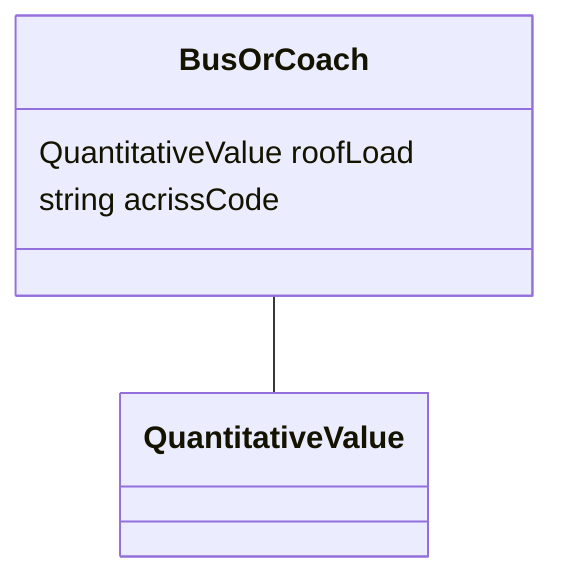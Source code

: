 classDiagram
  BusOrCoach -- QuantitativeValue


class BusOrCoach {

  QuantitativeValue roofLoad
  string acrissCode

 }